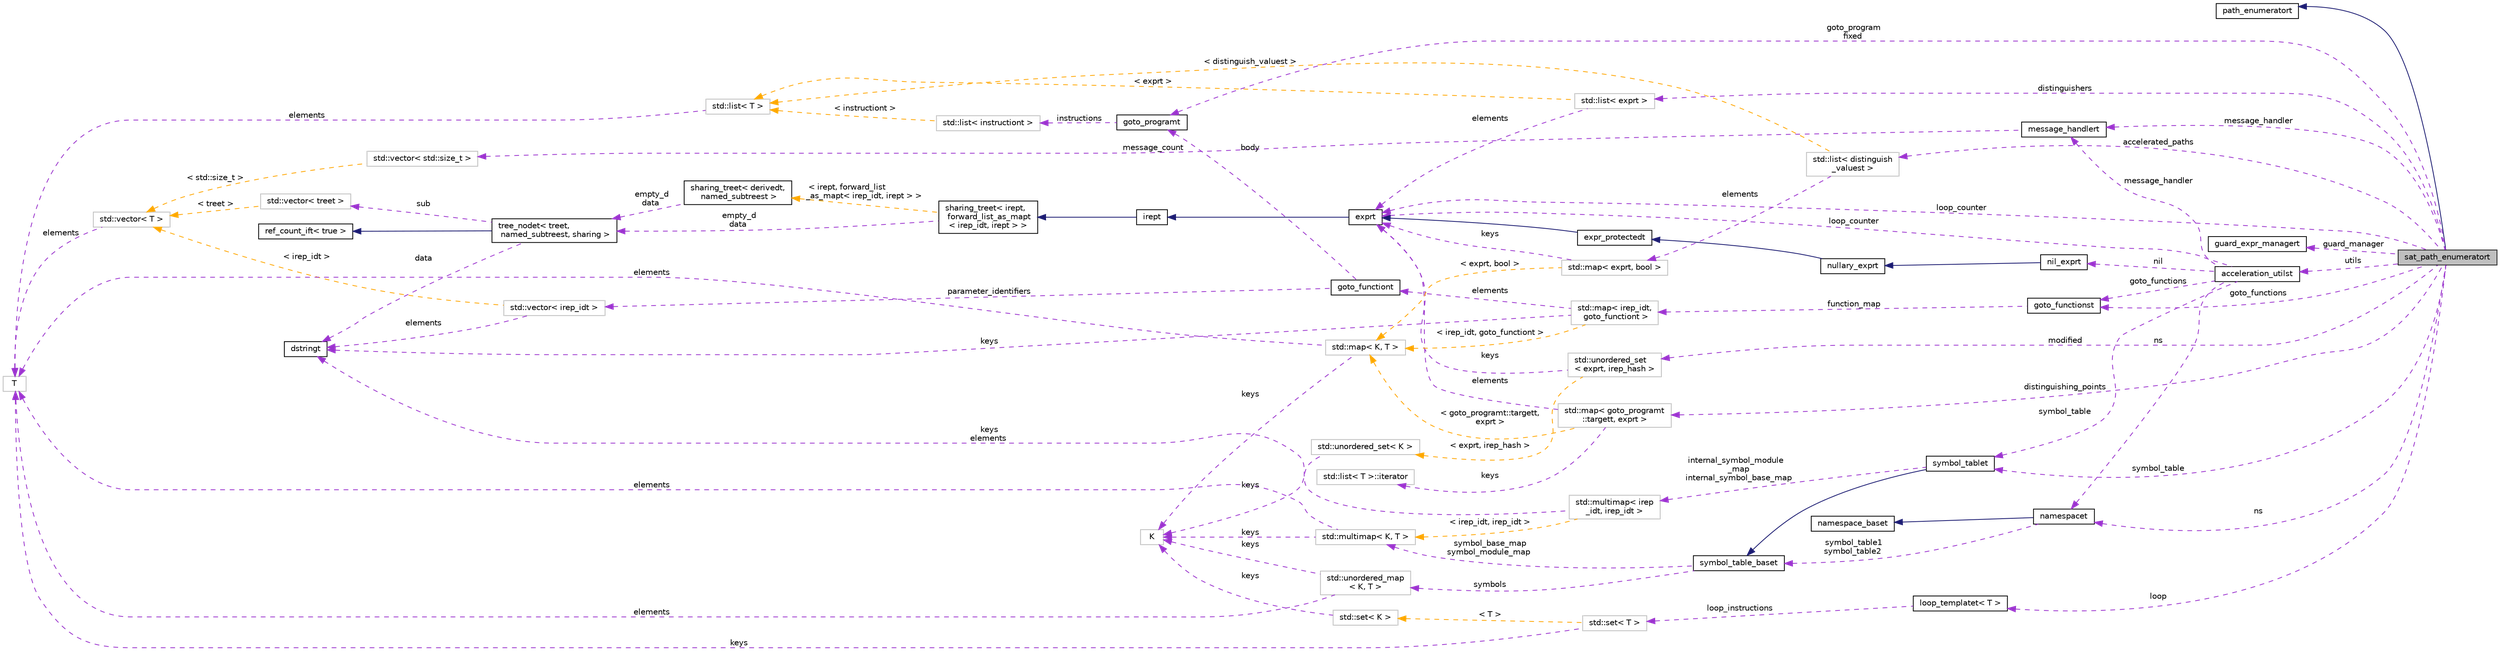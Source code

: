 digraph "sat_path_enumeratort"
{
 // LATEX_PDF_SIZE
  bgcolor="transparent";
  edge [fontname="Helvetica",fontsize="10",labelfontname="Helvetica",labelfontsize="10"];
  node [fontname="Helvetica",fontsize="10",shape=record];
  rankdir="LR";
  Node1 [label="sat_path_enumeratort",height=0.2,width=0.4,color="black", fillcolor="grey75", style="filled", fontcolor="black",tooltip=" "];
  Node2 -> Node1 [dir="back",color="midnightblue",fontsize="10",style="solid",fontname="Helvetica"];
  Node2 [label="path_enumeratort",height=0.2,width=0.4,color="black",URL="$classpath__enumeratort.html",tooltip=" "];
  Node3 -> Node1 [dir="back",color="darkorchid3",fontsize="10",style="dashed",label=" message_handler" ,fontname="Helvetica"];
  Node3 [label="message_handlert",height=0.2,width=0.4,color="black",URL="$classmessage__handlert.html",tooltip=" "];
  Node4 -> Node3 [dir="back",color="darkorchid3",fontsize="10",style="dashed",label=" message_count" ,fontname="Helvetica"];
  Node4 [label="std::vector\< std::size_t \>",height=0.2,width=0.4,color="grey75",tooltip=" "];
  Node5 -> Node4 [dir="back",color="orange",fontsize="10",style="dashed",label=" \< std::size_t \>" ,fontname="Helvetica"];
  Node5 [label="std::vector\< T \>",height=0.2,width=0.4,color="grey75",tooltip="STL class."];
  Node6 -> Node5 [dir="back",color="darkorchid3",fontsize="10",style="dashed",label=" elements" ,fontname="Helvetica"];
  Node6 [label="T",height=0.2,width=0.4,color="grey75",tooltip=" "];
  Node7 -> Node1 [dir="back",color="darkorchid3",fontsize="10",style="dashed",label=" distinguishers" ,fontname="Helvetica"];
  Node7 [label="std::list\< exprt \>",height=0.2,width=0.4,color="grey75",tooltip=" "];
  Node8 -> Node7 [dir="back",color="darkorchid3",fontsize="10",style="dashed",label=" elements" ,fontname="Helvetica"];
  Node8 [label="exprt",height=0.2,width=0.4,color="black",URL="$classexprt.html",tooltip="Base class for all expressions."];
  Node9 -> Node8 [dir="back",color="midnightblue",fontsize="10",style="solid",fontname="Helvetica"];
  Node9 [label="irept",height=0.2,width=0.4,color="black",URL="$classirept.html",tooltip="There are a large number of kinds of tree structured or tree-like data in CPROVER."];
  Node10 -> Node9 [dir="back",color="midnightblue",fontsize="10",style="solid",fontname="Helvetica"];
  Node10 [label="sharing_treet\< irept,\l forward_list_as_mapt\l\< irep_idt, irept \> \>",height=0.2,width=0.4,color="black",URL="$classsharing__treet.html",tooltip=" "];
  Node11 -> Node10 [dir="back",color="darkorchid3",fontsize="10",style="dashed",label=" empty_d\ndata" ,fontname="Helvetica"];
  Node11 [label="tree_nodet\< treet,\l named_subtreest, sharing \>",height=0.2,width=0.4,color="black",URL="$classtree__nodet.html",tooltip="A node with data in a tree, it contains:"];
  Node12 -> Node11 [dir="back",color="midnightblue",fontsize="10",style="solid",fontname="Helvetica"];
  Node12 [label="ref_count_ift\< true \>",height=0.2,width=0.4,color="black",URL="$structref__count__ift_3_01true_01_4.html",tooltip=" "];
  Node13 -> Node11 [dir="back",color="darkorchid3",fontsize="10",style="dashed",label=" sub" ,fontname="Helvetica"];
  Node13 [label="std::vector\< treet \>",height=0.2,width=0.4,color="grey75",tooltip=" "];
  Node5 -> Node13 [dir="back",color="orange",fontsize="10",style="dashed",label=" \< treet \>" ,fontname="Helvetica"];
  Node14 -> Node11 [dir="back",color="darkorchid3",fontsize="10",style="dashed",label=" data" ,fontname="Helvetica"];
  Node14 [label="dstringt",height=0.2,width=0.4,color="black",URL="$classdstringt.html",tooltip="dstringt has one field, an unsigned integer no which is an index into a static table of strings."];
  Node15 -> Node10 [dir="back",color="orange",fontsize="10",style="dashed",label=" \< irept, forward_list\l_as_mapt\< irep_idt, irept \> \>" ,fontname="Helvetica"];
  Node15 [label="sharing_treet\< derivedt,\l named_subtreest \>",height=0.2,width=0.4,color="black",URL="$classsharing__treet.html",tooltip="Base class for tree-like data structures with sharing."];
  Node11 -> Node15 [dir="back",color="darkorchid3",fontsize="10",style="dashed",label=" empty_d\ndata" ,fontname="Helvetica"];
  Node16 -> Node7 [dir="back",color="orange",fontsize="10",style="dashed",label=" \< exprt \>" ,fontname="Helvetica"];
  Node16 [label="std::list\< T \>",height=0.2,width=0.4,color="grey75",tooltip="STL class."];
  Node6 -> Node16 [dir="back",color="darkorchid3",fontsize="10",style="dashed",label=" elements" ,fontname="Helvetica"];
  Node17 -> Node1 [dir="back",color="darkorchid3",fontsize="10",style="dashed",label=" symbol_table" ,fontname="Helvetica"];
  Node17 [label="symbol_tablet",height=0.2,width=0.4,color="black",URL="$classsymbol__tablet.html",tooltip="The symbol table."];
  Node18 -> Node17 [dir="back",color="midnightblue",fontsize="10",style="solid",fontname="Helvetica"];
  Node18 [label="symbol_table_baset",height=0.2,width=0.4,color="black",URL="$classsymbol__table__baset.html",tooltip="The symbol table base class interface."];
  Node19 -> Node18 [dir="back",color="darkorchid3",fontsize="10",style="dashed",label=" symbol_base_map\nsymbol_module_map" ,fontname="Helvetica"];
  Node19 [label="std::multimap\< K, T \>",height=0.2,width=0.4,color="grey75",tooltip="STL class."];
  Node20 -> Node19 [dir="back",color="darkorchid3",fontsize="10",style="dashed",label=" keys" ,fontname="Helvetica"];
  Node20 [label="K",height=0.2,width=0.4,color="grey75",tooltip=" "];
  Node6 -> Node19 [dir="back",color="darkorchid3",fontsize="10",style="dashed",label=" elements" ,fontname="Helvetica"];
  Node21 -> Node18 [dir="back",color="darkorchid3",fontsize="10",style="dashed",label=" symbols" ,fontname="Helvetica"];
  Node21 [label="std::unordered_map\l\< K, T \>",height=0.2,width=0.4,color="grey75",tooltip="STL class."];
  Node20 -> Node21 [dir="back",color="darkorchid3",fontsize="10",style="dashed",label=" keys" ,fontname="Helvetica"];
  Node6 -> Node21 [dir="back",color="darkorchid3",fontsize="10",style="dashed",label=" elements" ,fontname="Helvetica"];
  Node22 -> Node17 [dir="back",color="darkorchid3",fontsize="10",style="dashed",label=" internal_symbol_module\l_map\ninternal_symbol_base_map" ,fontname="Helvetica"];
  Node22 [label="std::multimap\< irep\l_idt, irep_idt \>",height=0.2,width=0.4,color="grey75",tooltip=" "];
  Node14 -> Node22 [dir="back",color="darkorchid3",fontsize="10",style="dashed",label=" keys\nelements" ,fontname="Helvetica"];
  Node19 -> Node22 [dir="back",color="orange",fontsize="10",style="dashed",label=" \< irep_idt, irep_idt \>" ,fontname="Helvetica"];
  Node23 -> Node1 [dir="back",color="darkorchid3",fontsize="10",style="dashed",label=" accelerated_paths" ,fontname="Helvetica"];
  Node23 [label="std::list\< distinguish\l_valuest \>",height=0.2,width=0.4,color="grey75",tooltip=" "];
  Node24 -> Node23 [dir="back",color="darkorchid3",fontsize="10",style="dashed",label=" elements" ,fontname="Helvetica"];
  Node24 [label="std::map\< exprt, bool \>",height=0.2,width=0.4,color="grey75",tooltip=" "];
  Node8 -> Node24 [dir="back",color="darkorchid3",fontsize="10",style="dashed",label=" keys" ,fontname="Helvetica"];
  Node25 -> Node24 [dir="back",color="orange",fontsize="10",style="dashed",label=" \< exprt, bool \>" ,fontname="Helvetica"];
  Node25 [label="std::map\< K, T \>",height=0.2,width=0.4,color="grey75",tooltip="STL class."];
  Node20 -> Node25 [dir="back",color="darkorchid3",fontsize="10",style="dashed",label=" keys" ,fontname="Helvetica"];
  Node6 -> Node25 [dir="back",color="darkorchid3",fontsize="10",style="dashed",label=" elements" ,fontname="Helvetica"];
  Node16 -> Node23 [dir="back",color="orange",fontsize="10",style="dashed",label=" \< distinguish_valuest \>" ,fontname="Helvetica"];
  Node26 -> Node1 [dir="back",color="darkorchid3",fontsize="10",style="dashed",label=" guard_manager" ,fontname="Helvetica"];
  Node26 [label="guard_expr_managert",height=0.2,width=0.4,color="black",URL="$structguard__expr__managert.html",tooltip="This is unused by this implementation of guards, but can be used by other implementations of the same..."];
  Node27 -> Node1 [dir="back",color="darkorchid3",fontsize="10",style="dashed",label=" ns" ,fontname="Helvetica"];
  Node27 [label="namespacet",height=0.2,width=0.4,color="black",URL="$classnamespacet.html",tooltip="A namespacet is essentially one or two symbol tables bound together, to allow for symbol lookups in t..."];
  Node28 -> Node27 [dir="back",color="midnightblue",fontsize="10",style="solid",fontname="Helvetica"];
  Node28 [label="namespace_baset",height=0.2,width=0.4,color="black",URL="$classnamespace__baset.html",tooltip="Basic interface for a namespace."];
  Node18 -> Node27 [dir="back",color="darkorchid3",fontsize="10",style="dashed",label=" symbol_table1\nsymbol_table2" ,fontname="Helvetica"];
  Node29 -> Node1 [dir="back",color="darkorchid3",fontsize="10",style="dashed",label=" distinguishing_points" ,fontname="Helvetica"];
  Node29 [label="std::map\< goto_programt\l::targett, exprt \>",height=0.2,width=0.4,color="grey75",tooltip=" "];
  Node8 -> Node29 [dir="back",color="darkorchid3",fontsize="10",style="dashed",label=" elements" ,fontname="Helvetica"];
  Node30 -> Node29 [dir="back",color="darkorchid3",fontsize="10",style="dashed",label=" keys" ,fontname="Helvetica"];
  Node30 [label="std::list\< T \>::iterator",height=0.2,width=0.4,color="grey75",tooltip="STL iterator class."];
  Node25 -> Node29 [dir="back",color="orange",fontsize="10",style="dashed",label=" \< goto_programt::targett,\l exprt \>" ,fontname="Helvetica"];
  Node31 -> Node1 [dir="back",color="darkorchid3",fontsize="10",style="dashed",label=" utils" ,fontname="Helvetica"];
  Node31 [label="acceleration_utilst",height=0.2,width=0.4,color="black",URL="$classacceleration__utilst.html",tooltip=" "];
  Node3 -> Node31 [dir="back",color="darkorchid3",fontsize="10",style="dashed",label=" message_handler" ,fontname="Helvetica"];
  Node17 -> Node31 [dir="back",color="darkorchid3",fontsize="10",style="dashed",label=" symbol_table" ,fontname="Helvetica"];
  Node27 -> Node31 [dir="back",color="darkorchid3",fontsize="10",style="dashed",label=" ns" ,fontname="Helvetica"];
  Node8 -> Node31 [dir="back",color="darkorchid3",fontsize="10",style="dashed",label=" loop_counter" ,fontname="Helvetica"];
  Node32 -> Node31 [dir="back",color="darkorchid3",fontsize="10",style="dashed",label=" nil" ,fontname="Helvetica"];
  Node32 [label="nil_exprt",height=0.2,width=0.4,color="black",URL="$classnil__exprt.html",tooltip="The NIL expression."];
  Node33 -> Node32 [dir="back",color="midnightblue",fontsize="10",style="solid",fontname="Helvetica"];
  Node33 [label="nullary_exprt",height=0.2,width=0.4,color="black",URL="$classnullary__exprt.html",tooltip="An expression without operands."];
  Node34 -> Node33 [dir="back",color="midnightblue",fontsize="10",style="solid",fontname="Helvetica"];
  Node34 [label="expr_protectedt",height=0.2,width=0.4,color="black",URL="$classexpr__protectedt.html",tooltip="Base class for all expressions."];
  Node8 -> Node34 [dir="back",color="midnightblue",fontsize="10",style="solid",fontname="Helvetica"];
  Node35 -> Node31 [dir="back",color="darkorchid3",fontsize="10",style="dashed",label=" goto_functions" ,fontname="Helvetica"];
  Node35 [label="goto_functionst",height=0.2,width=0.4,color="black",URL="$classgoto__functionst.html",tooltip="A collection of goto functions."];
  Node36 -> Node35 [dir="back",color="darkorchid3",fontsize="10",style="dashed",label=" function_map" ,fontname="Helvetica"];
  Node36 [label="std::map\< irep_idt,\l goto_functiont \>",height=0.2,width=0.4,color="grey75",tooltip=" "];
  Node37 -> Node36 [dir="back",color="darkorchid3",fontsize="10",style="dashed",label=" elements" ,fontname="Helvetica"];
  Node37 [label="goto_functiont",height=0.2,width=0.4,color="black",URL="$classgoto__functiont.html",tooltip="A goto function, consisting of function body (see body) and parameter identifiers (see parameter_iden..."];
  Node38 -> Node37 [dir="back",color="darkorchid3",fontsize="10",style="dashed",label=" parameter_identifiers" ,fontname="Helvetica"];
  Node38 [label="std::vector\< irep_idt \>",height=0.2,width=0.4,color="grey75",tooltip=" "];
  Node14 -> Node38 [dir="back",color="darkorchid3",fontsize="10",style="dashed",label=" elements" ,fontname="Helvetica"];
  Node5 -> Node38 [dir="back",color="orange",fontsize="10",style="dashed",label=" \< irep_idt \>" ,fontname="Helvetica"];
  Node39 -> Node37 [dir="back",color="darkorchid3",fontsize="10",style="dashed",label=" body" ,fontname="Helvetica"];
  Node39 [label="goto_programt",height=0.2,width=0.4,color="black",URL="$classgoto__programt.html",tooltip="A generic container class for the GOTO intermediate representation of one function."];
  Node40 -> Node39 [dir="back",color="darkorchid3",fontsize="10",style="dashed",label=" instructions" ,fontname="Helvetica"];
  Node40 [label="std::list\< instructiont \>",height=0.2,width=0.4,color="grey75",tooltip=" "];
  Node16 -> Node40 [dir="back",color="orange",fontsize="10",style="dashed",label=" \< instructiont \>" ,fontname="Helvetica"];
  Node14 -> Node36 [dir="back",color="darkorchid3",fontsize="10",style="dashed",label=" keys" ,fontname="Helvetica"];
  Node25 -> Node36 [dir="back",color="orange",fontsize="10",style="dashed",label=" \< irep_idt, goto_functiont \>" ,fontname="Helvetica"];
  Node8 -> Node1 [dir="back",color="darkorchid3",fontsize="10",style="dashed",label=" loop_counter" ,fontname="Helvetica"];
  Node44 -> Node1 [dir="back",color="darkorchid3",fontsize="10",style="dashed",label=" modified" ,fontname="Helvetica"];
  Node44 [label="std::unordered_set\l\< exprt, irep_hash \>",height=0.2,width=0.4,color="grey75",tooltip=" "];
  Node8 -> Node44 [dir="back",color="darkorchid3",fontsize="10",style="dashed",label=" keys" ,fontname="Helvetica"];
  Node45 -> Node44 [dir="back",color="orange",fontsize="10",style="dashed",label=" \< exprt, irep_hash \>" ,fontname="Helvetica"];
  Node45 [label="std::unordered_set\< K \>",height=0.2,width=0.4,color="grey75",tooltip="STL class."];
  Node20 -> Node45 [dir="back",color="darkorchid3",fontsize="10",style="dashed",label=" keys" ,fontname="Helvetica"];
  Node46 -> Node1 [dir="back",color="darkorchid3",fontsize="10",style="dashed",label=" loop" ,fontname="Helvetica"];
  Node46 [label="loop_templatet\< T \>",height=0.2,width=0.4,color="black",URL="$classloop__templatet.html",tooltip="A loop, specified as a set of instructions."];
  Node47 -> Node46 [dir="back",color="darkorchid3",fontsize="10",style="dashed",label=" loop_instructions" ,fontname="Helvetica"];
  Node47 [label="std::set\< T \>",height=0.2,width=0.4,color="grey75",tooltip=" "];
  Node6 -> Node47 [dir="back",color="darkorchid3",fontsize="10",style="dashed",label=" keys" ,fontname="Helvetica"];
  Node48 -> Node47 [dir="back",color="orange",fontsize="10",style="dashed",label=" \< T \>" ,fontname="Helvetica"];
  Node48 [label="std::set\< K \>",height=0.2,width=0.4,color="grey75",tooltip="STL class."];
  Node20 -> Node48 [dir="back",color="darkorchid3",fontsize="10",style="dashed",label=" keys" ,fontname="Helvetica"];
  Node39 -> Node1 [dir="back",color="darkorchid3",fontsize="10",style="dashed",label=" goto_program\nfixed" ,fontname="Helvetica"];
  Node35 -> Node1 [dir="back",color="darkorchid3",fontsize="10",style="dashed",label=" goto_functions" ,fontname="Helvetica"];
}
